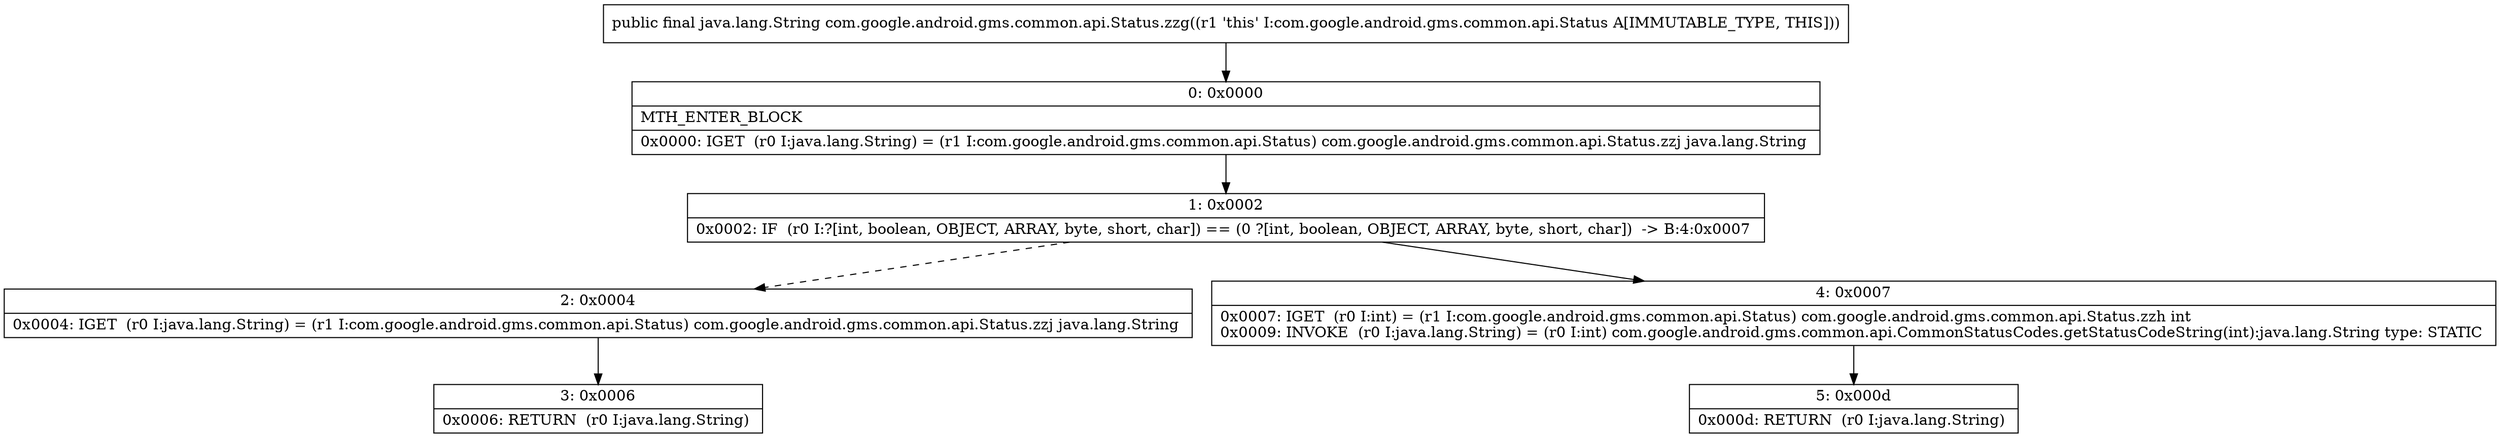 digraph "CFG forcom.google.android.gms.common.api.Status.zzg()Ljava\/lang\/String;" {
Node_0 [shape=record,label="{0\:\ 0x0000|MTH_ENTER_BLOCK\l|0x0000: IGET  (r0 I:java.lang.String) = (r1 I:com.google.android.gms.common.api.Status) com.google.android.gms.common.api.Status.zzj java.lang.String \l}"];
Node_1 [shape=record,label="{1\:\ 0x0002|0x0002: IF  (r0 I:?[int, boolean, OBJECT, ARRAY, byte, short, char]) == (0 ?[int, boolean, OBJECT, ARRAY, byte, short, char])  \-\> B:4:0x0007 \l}"];
Node_2 [shape=record,label="{2\:\ 0x0004|0x0004: IGET  (r0 I:java.lang.String) = (r1 I:com.google.android.gms.common.api.Status) com.google.android.gms.common.api.Status.zzj java.lang.String \l}"];
Node_3 [shape=record,label="{3\:\ 0x0006|0x0006: RETURN  (r0 I:java.lang.String) \l}"];
Node_4 [shape=record,label="{4\:\ 0x0007|0x0007: IGET  (r0 I:int) = (r1 I:com.google.android.gms.common.api.Status) com.google.android.gms.common.api.Status.zzh int \l0x0009: INVOKE  (r0 I:java.lang.String) = (r0 I:int) com.google.android.gms.common.api.CommonStatusCodes.getStatusCodeString(int):java.lang.String type: STATIC \l}"];
Node_5 [shape=record,label="{5\:\ 0x000d|0x000d: RETURN  (r0 I:java.lang.String) \l}"];
MethodNode[shape=record,label="{public final java.lang.String com.google.android.gms.common.api.Status.zzg((r1 'this' I:com.google.android.gms.common.api.Status A[IMMUTABLE_TYPE, THIS])) }"];
MethodNode -> Node_0;
Node_0 -> Node_1;
Node_1 -> Node_2[style=dashed];
Node_1 -> Node_4;
Node_2 -> Node_3;
Node_4 -> Node_5;
}

